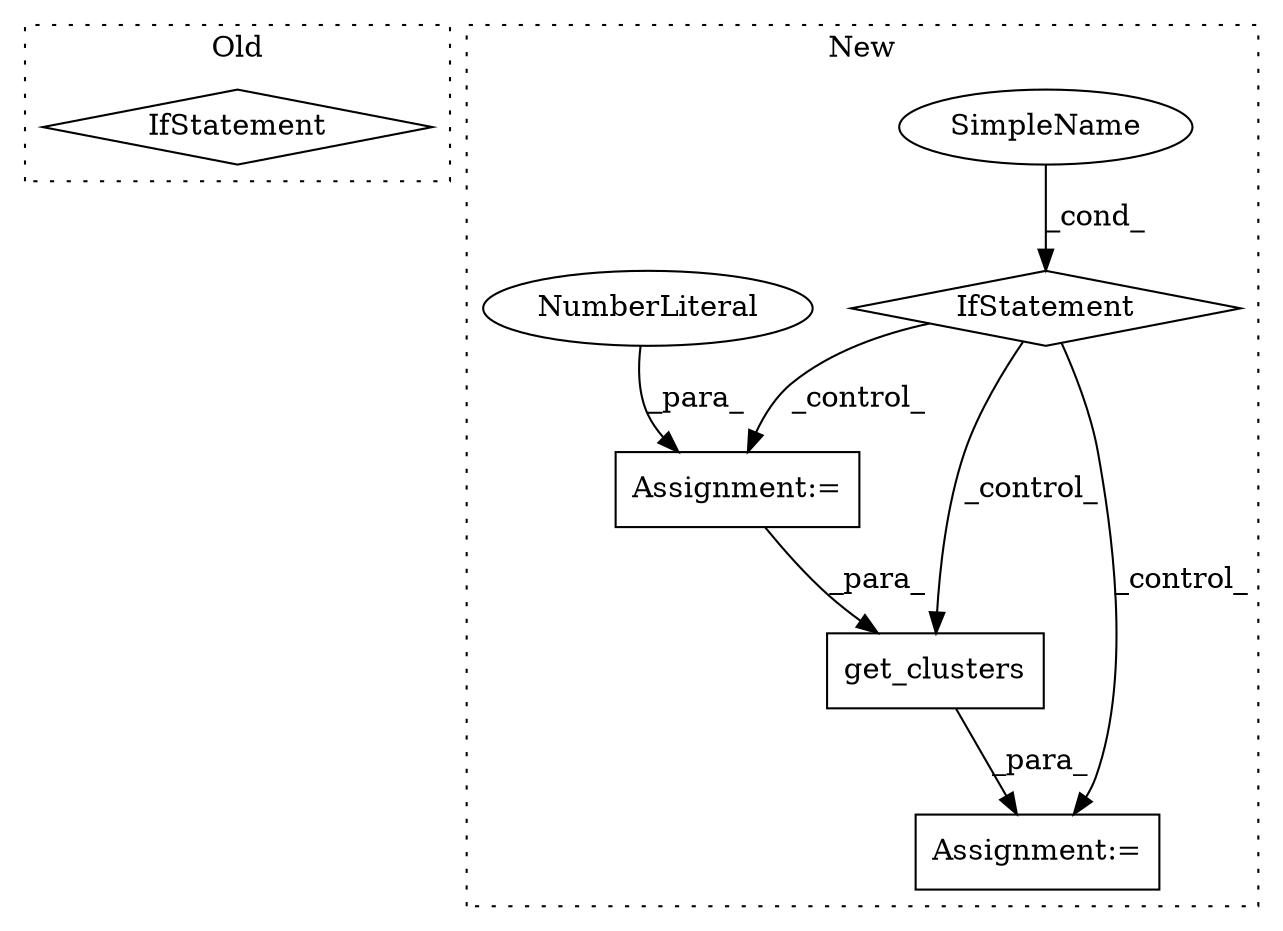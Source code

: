 digraph G {
subgraph cluster0 {
1 [label="IfStatement" a="25" s="1542" l="26" shape="diamond"];
label = "Old";
style="dotted";
}
subgraph cluster1 {
2 [label="get_clusters" a="32" s="602,633" l="13,1" shape="box"];
3 [label="IfStatement" a="25" s="399,429" l="8,2" shape="diamond"];
4 [label="SimpleName" a="42" s="" l="" shape="ellipse"];
5 [label="Assignment:=" a="7" s="569" l="1" shape="box"];
6 [label="NumberLiteral" a="34" s="570" l="1" shape="ellipse"];
7 [label="Assignment:=" a="7" s="601" l="1" shape="box"];
label = "New";
style="dotted";
}
2 -> 7 [label="_para_"];
3 -> 5 [label="_control_"];
3 -> 2 [label="_control_"];
3 -> 7 [label="_control_"];
4 -> 3 [label="_cond_"];
5 -> 2 [label="_para_"];
6 -> 5 [label="_para_"];
}